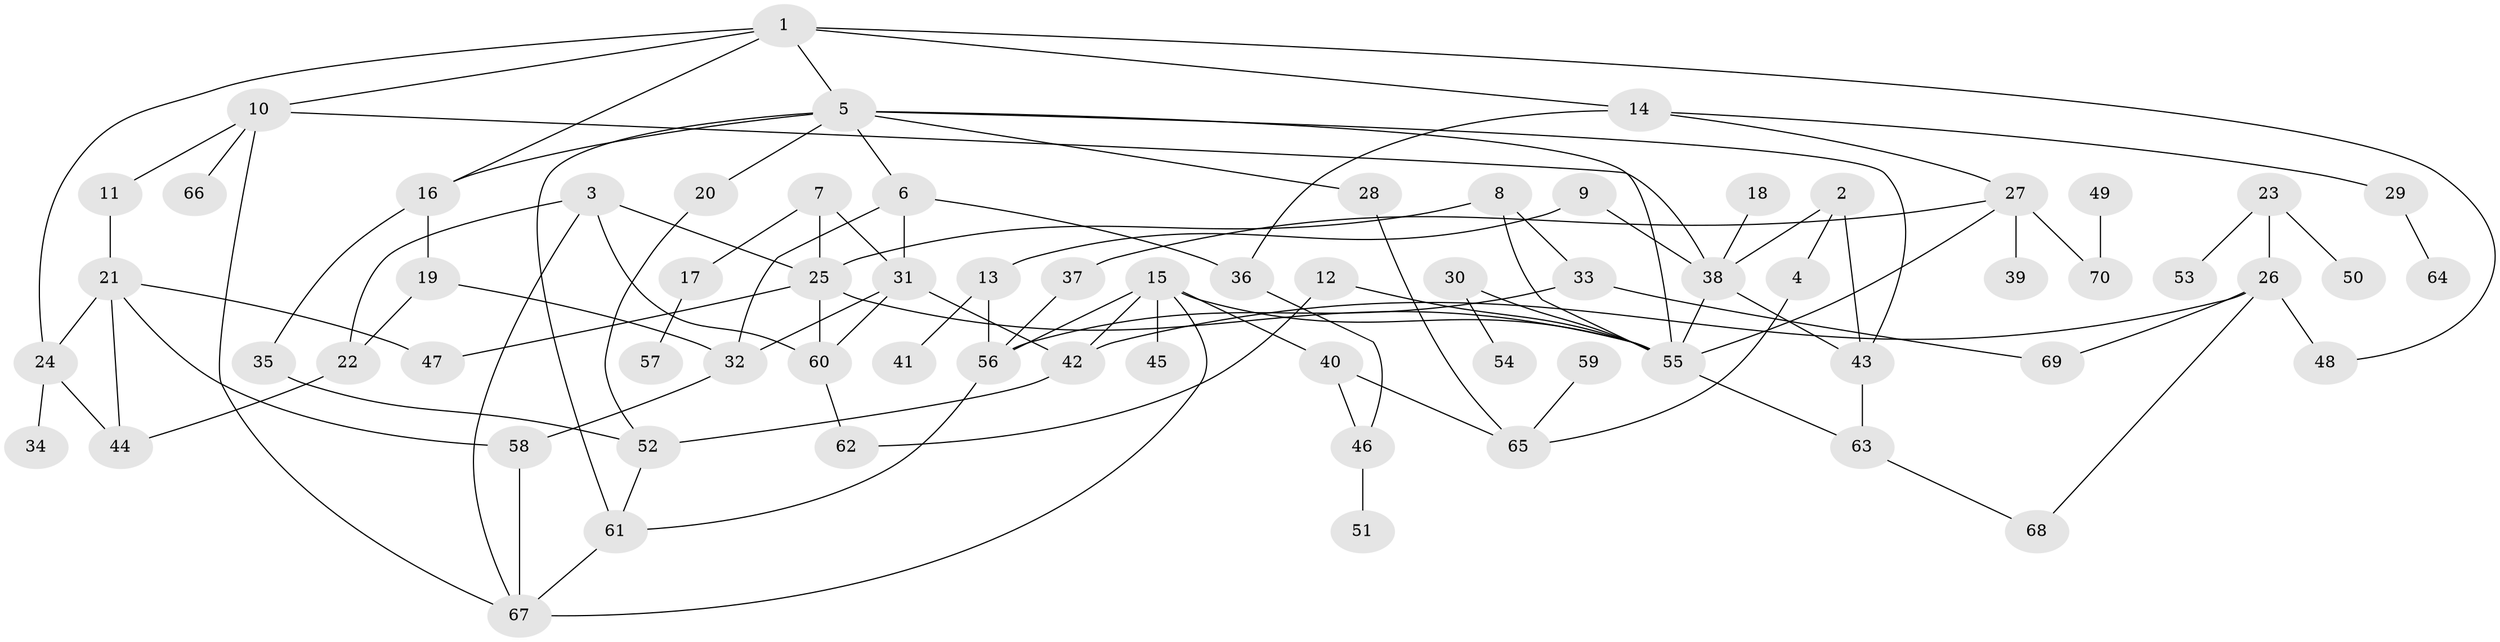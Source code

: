 // original degree distribution, {7: 0.008620689655172414, 10: 0.008620689655172414, 5: 0.07758620689655173, 6: 0.034482758620689655, 3: 0.1724137931034483, 4: 0.10344827586206896, 2: 0.3706896551724138, 1: 0.22413793103448276}
// Generated by graph-tools (version 1.1) at 2025/36/03/04/25 23:36:11]
// undirected, 70 vertices, 107 edges
graph export_dot {
  node [color=gray90,style=filled];
  1;
  2;
  3;
  4;
  5;
  6;
  7;
  8;
  9;
  10;
  11;
  12;
  13;
  14;
  15;
  16;
  17;
  18;
  19;
  20;
  21;
  22;
  23;
  24;
  25;
  26;
  27;
  28;
  29;
  30;
  31;
  32;
  33;
  34;
  35;
  36;
  37;
  38;
  39;
  40;
  41;
  42;
  43;
  44;
  45;
  46;
  47;
  48;
  49;
  50;
  51;
  52;
  53;
  54;
  55;
  56;
  57;
  58;
  59;
  60;
  61;
  62;
  63;
  64;
  65;
  66;
  67;
  68;
  69;
  70;
  1 -- 5 [weight=1.0];
  1 -- 10 [weight=1.0];
  1 -- 14 [weight=1.0];
  1 -- 16 [weight=1.0];
  1 -- 24 [weight=1.0];
  1 -- 48 [weight=1.0];
  2 -- 4 [weight=1.0];
  2 -- 38 [weight=1.0];
  2 -- 43 [weight=1.0];
  3 -- 22 [weight=1.0];
  3 -- 25 [weight=1.0];
  3 -- 60 [weight=1.0];
  3 -- 67 [weight=1.0];
  4 -- 65 [weight=1.0];
  5 -- 6 [weight=1.0];
  5 -- 16 [weight=1.0];
  5 -- 20 [weight=1.0];
  5 -- 28 [weight=1.0];
  5 -- 43 [weight=1.0];
  5 -- 55 [weight=1.0];
  5 -- 61 [weight=1.0];
  6 -- 31 [weight=1.0];
  6 -- 32 [weight=1.0];
  6 -- 36 [weight=1.0];
  7 -- 17 [weight=1.0];
  7 -- 25 [weight=1.0];
  7 -- 31 [weight=1.0];
  8 -- 25 [weight=1.0];
  8 -- 33 [weight=1.0];
  8 -- 55 [weight=1.0];
  9 -- 13 [weight=1.0];
  9 -- 38 [weight=1.0];
  10 -- 11 [weight=1.0];
  10 -- 38 [weight=1.0];
  10 -- 66 [weight=1.0];
  10 -- 67 [weight=1.0];
  11 -- 21 [weight=1.0];
  12 -- 55 [weight=1.0];
  12 -- 62 [weight=1.0];
  13 -- 41 [weight=1.0];
  13 -- 56 [weight=1.0];
  14 -- 27 [weight=1.0];
  14 -- 29 [weight=1.0];
  14 -- 36 [weight=1.0];
  15 -- 40 [weight=1.0];
  15 -- 42 [weight=1.0];
  15 -- 45 [weight=1.0];
  15 -- 55 [weight=1.0];
  15 -- 56 [weight=1.0];
  15 -- 67 [weight=1.0];
  16 -- 19 [weight=1.0];
  16 -- 35 [weight=1.0];
  17 -- 57 [weight=1.0];
  18 -- 38 [weight=1.0];
  19 -- 22 [weight=1.0];
  19 -- 32 [weight=1.0];
  20 -- 52 [weight=1.0];
  21 -- 24 [weight=1.0];
  21 -- 44 [weight=1.0];
  21 -- 47 [weight=1.0];
  21 -- 58 [weight=1.0];
  22 -- 44 [weight=1.0];
  23 -- 26 [weight=1.0];
  23 -- 50 [weight=1.0];
  23 -- 53 [weight=1.0];
  24 -- 34 [weight=1.0];
  24 -- 44 [weight=1.0];
  25 -- 47 [weight=1.0];
  25 -- 55 [weight=1.0];
  25 -- 60 [weight=1.0];
  26 -- 42 [weight=1.0];
  26 -- 48 [weight=1.0];
  26 -- 68 [weight=1.0];
  26 -- 69 [weight=1.0];
  27 -- 37 [weight=1.0];
  27 -- 39 [weight=1.0];
  27 -- 55 [weight=1.0];
  27 -- 70 [weight=1.0];
  28 -- 65 [weight=1.0];
  29 -- 64 [weight=1.0];
  30 -- 54 [weight=1.0];
  30 -- 55 [weight=1.0];
  31 -- 32 [weight=1.0];
  31 -- 42 [weight=1.0];
  31 -- 60 [weight=1.0];
  32 -- 58 [weight=1.0];
  33 -- 56 [weight=1.0];
  33 -- 69 [weight=1.0];
  35 -- 52 [weight=1.0];
  36 -- 46 [weight=1.0];
  37 -- 56 [weight=1.0];
  38 -- 43 [weight=1.0];
  38 -- 55 [weight=1.0];
  40 -- 46 [weight=1.0];
  40 -- 65 [weight=1.0];
  42 -- 52 [weight=1.0];
  43 -- 63 [weight=1.0];
  46 -- 51 [weight=1.0];
  49 -- 70 [weight=1.0];
  52 -- 61 [weight=1.0];
  55 -- 63 [weight=1.0];
  56 -- 61 [weight=1.0];
  58 -- 67 [weight=1.0];
  59 -- 65 [weight=1.0];
  60 -- 62 [weight=1.0];
  61 -- 67 [weight=1.0];
  63 -- 68 [weight=1.0];
}

